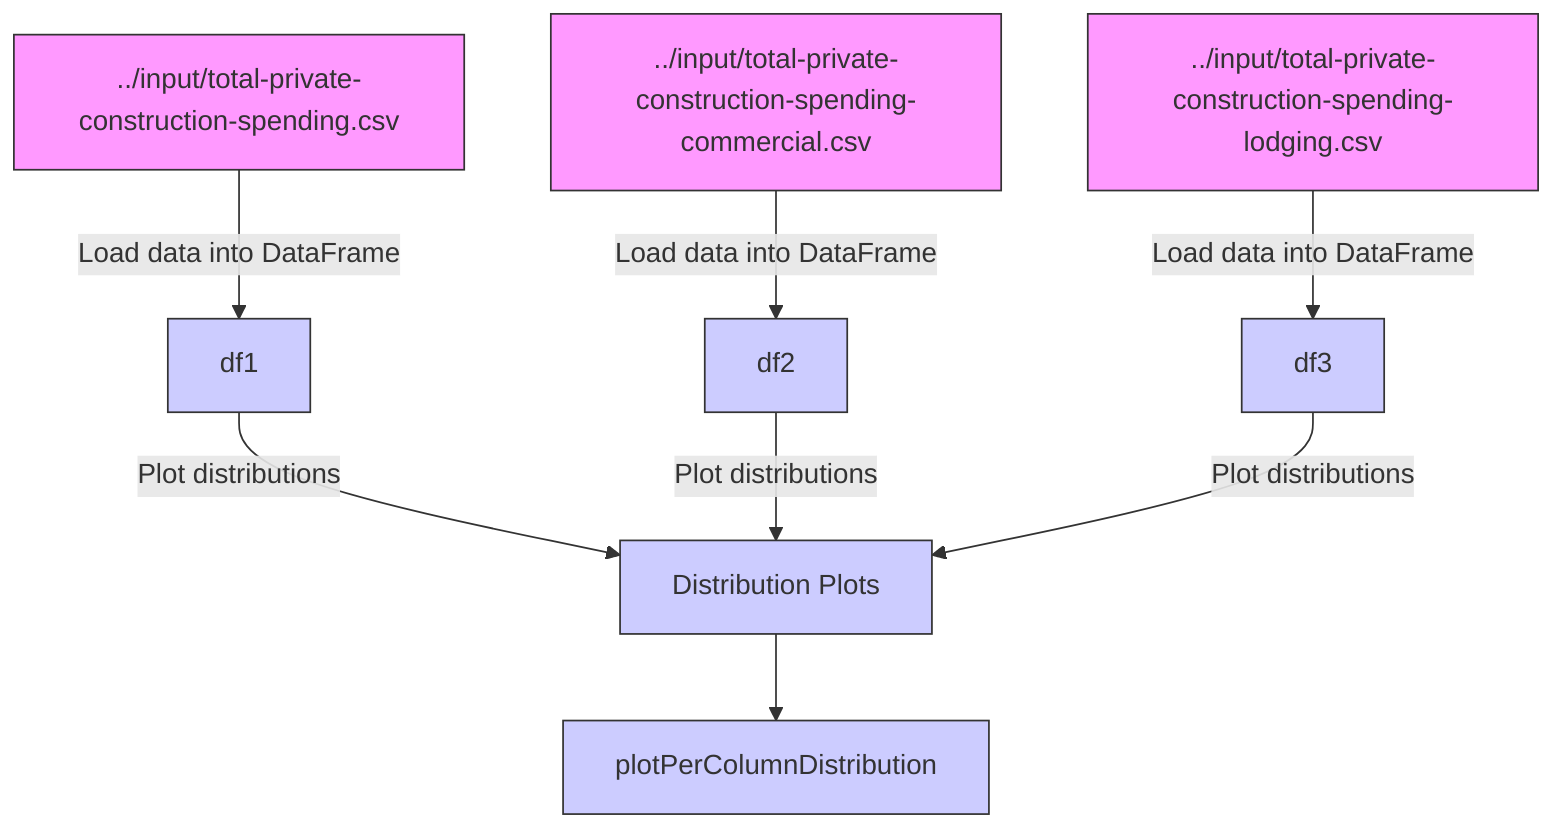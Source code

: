 %% The overall workflow for analyzing construction spending data
flowchart TD
    %% Node for reading total private construction spending CSV
    A["../input/total-private-construction-spending.csv"] -->|"Load data into DataFrame"| B["df1"]
    %% Node for distribution plotting using df1
    B -->|"Plot distributions"| G["Distribution Plots"]
    
    %% Node for reading commercial construction spending CSV
    C["../input/total-private-construction-spending-commercial.csv"] -->|"Load data into DataFrame"| D["df2"]
    %% Node for distribution plotting using df2
    D -->|"Plot distributions"| G
    
    %% Node for reading lodging construction spending CSV
    E["../input/total-private-construction-spending-lodging.csv"] -->|"Load data into DataFrame"| F["df3"]
    %% Node for distribution plotting using df3
    F -->|"Plot distributions"| G

    %% Data for distribution plots
    G --> H["plotPerColumnDistribution"]
    
    %% Descriptions
    classDef dataSource fill:#f9f,stroke:#333,stroke-width:2px;  %% Style for data source nodes
    classDef process fill:#ccf,stroke:#333,stroke-width:2px;  %% Style for process nodes
    class A,C,E dataSource;
    class B,D,F,H,G process;